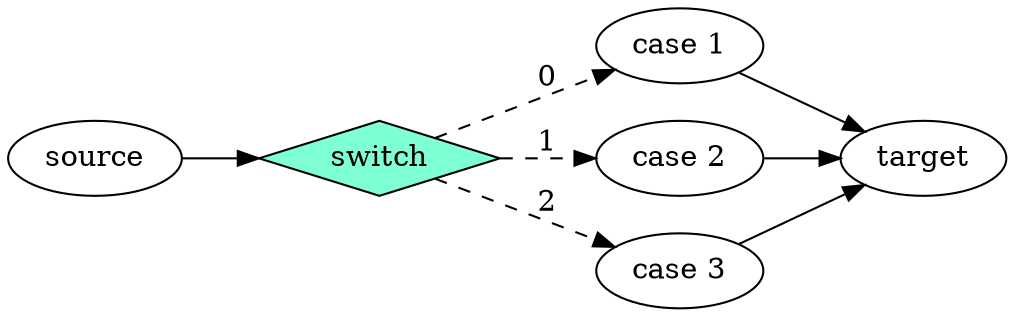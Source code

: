 digraph Taskflow {
rankdir="LR";
p0x7f96d3000030[label="source" ];
p0x7f96d3000030 -> p0x7f96d3000140;
p0x7f96d3000140[label="switch" shape=diamond color=black fillcolor=aquamarine style=filled];
p0x7f96d3000140 -> p0x7f96d3000250 [style=dashed label="0"];
p0x7f96d3000140 -> p0x7f96d3000360 [style=dashed label="1"];
p0x7f96d3000140 -> p0x7f96d3000470 [style=dashed label="2"];
p0x7f96d3000250[label="case 1" ];
p0x7f96d3000250 -> p0x7f96d3000580;
p0x7f96d3000360[label="case 2" ];
p0x7f96d3000360 -> p0x7f96d3000580;
p0x7f96d3000470[label="case 3" ];
p0x7f96d3000470 -> p0x7f96d3000580;
p0x7f96d3000580[label="target" ];
}

